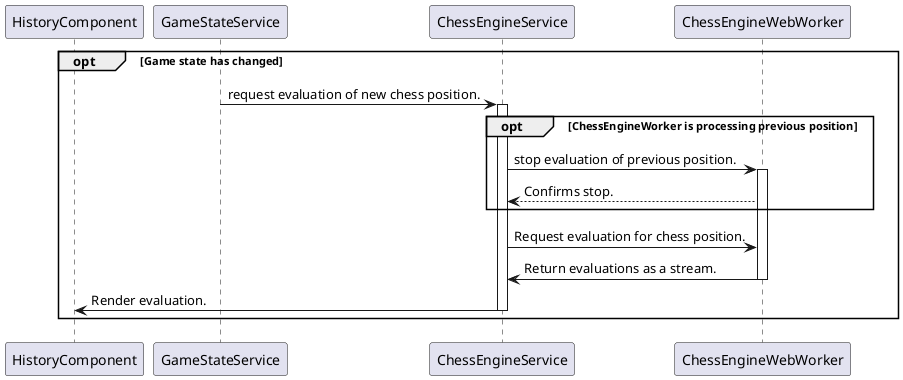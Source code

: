 @startuml
!pragma teoz true

participant HistoryComponent 
participant GameStateService 
participant ChessEngineService
participant ChessEngineWebWorker

opt Game state has changed
  GameStateService -> ChessEngineService ++: request evaluation of new chess position.
  opt ChessEngineWorker is processing previous position
    ChessEngineService -> ChessEngineWebWorker ++: stop evaluation of previous position.
    ChessEngineWebWorker --> ChessEngineService: Confirms stop. 
  end
  ChessEngineService -> ChessEngineWebWorker: Request evaluation for chess position.
  ChessEngineWebWorker -> ChessEngineService --: Return evaluations as a stream.
  ChessEngineService -> HistoryComponent--: Render evaluation.
end

@enduml

